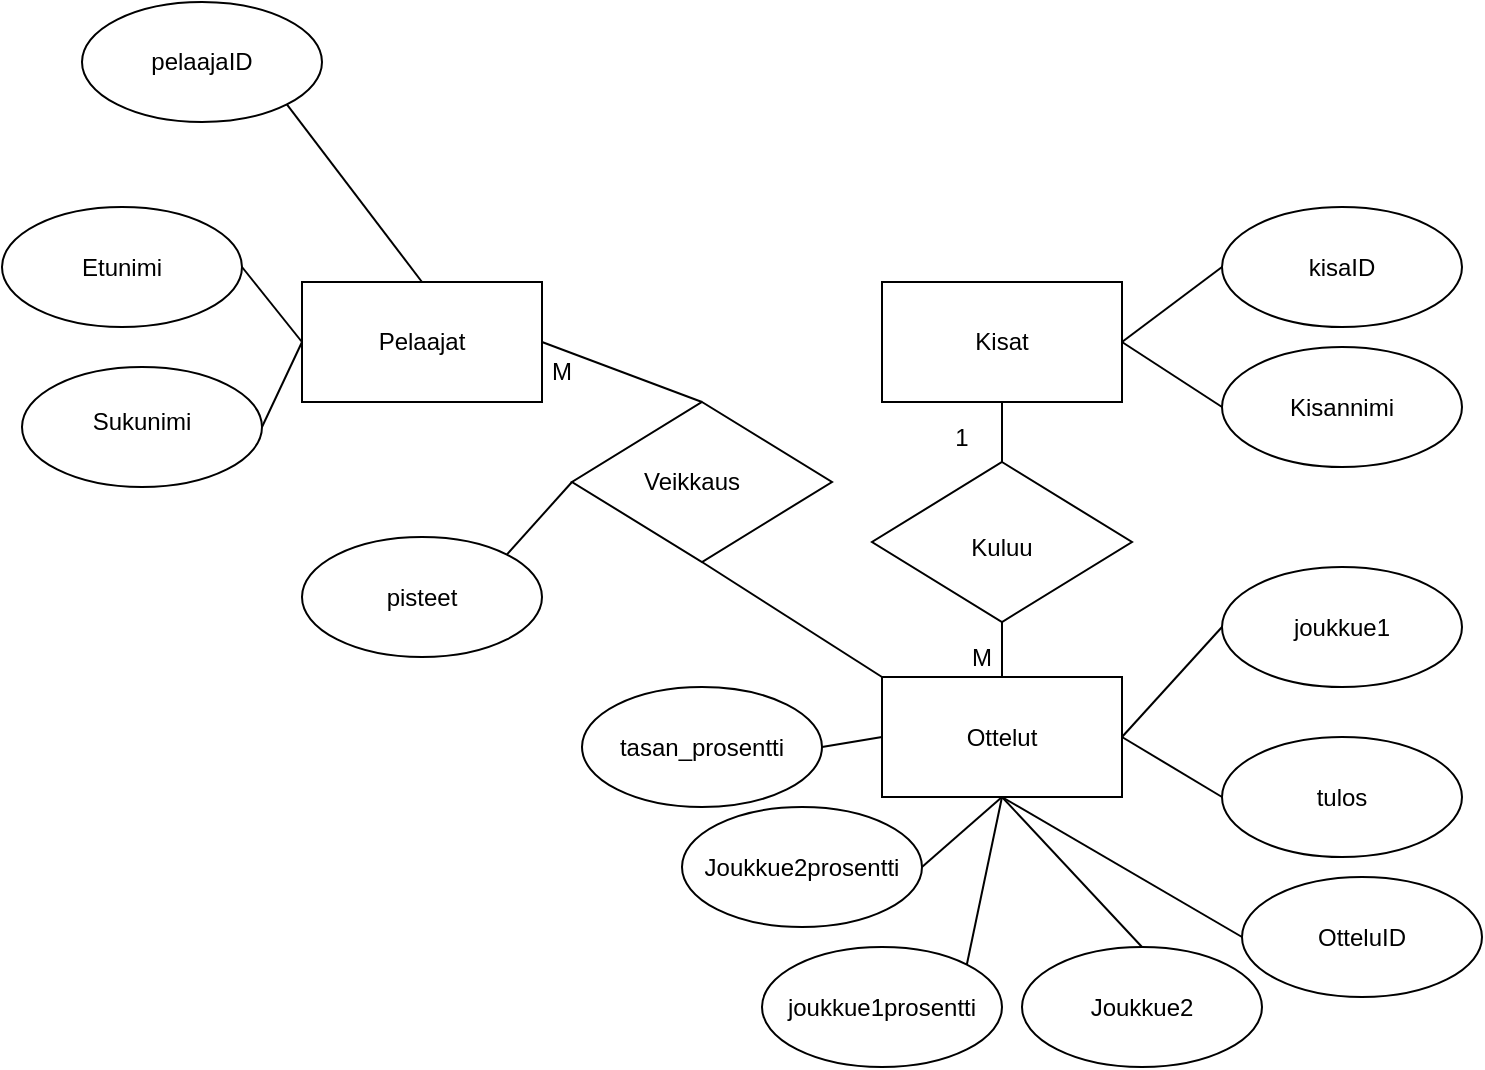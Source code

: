 <mxfile>
    <diagram id="_RTGqNRerQuPFqIfmM1y" name="Page-1">
        <mxGraphModel dx="883" dy="617" grid="1" gridSize="10" guides="1" tooltips="1" connect="1" arrows="1" fold="1" page="1" pageScale="1" pageWidth="827" pageHeight="1169" math="0" shadow="0">
            <root>
                <mxCell id="0"/>
                <mxCell id="1" parent="0"/>
                <mxCell id="YVTOUBuaeelvvUNHEdQm-3" value="" style="rounded=0;whiteSpace=wrap;html=1;" parent="1" vertex="1">
                    <mxGeometry x="500" y="150" width="120" height="60" as="geometry"/>
                </mxCell>
                <mxCell id="YVTOUBuaeelvvUNHEdQm-4" value="Kisat" style="text;html=1;strokeColor=none;fillColor=none;align=center;verticalAlign=middle;whiteSpace=wrap;rounded=0;" parent="1" vertex="1">
                    <mxGeometry x="530" y="165" width="60" height="30" as="geometry"/>
                </mxCell>
                <mxCell id="YVTOUBuaeelvvUNHEdQm-5" value="" style="rounded=0;whiteSpace=wrap;html=1;" parent="1" vertex="1">
                    <mxGeometry x="210" y="150" width="120" height="60" as="geometry"/>
                </mxCell>
                <mxCell id="YVTOUBuaeelvvUNHEdQm-6" value="Pelaajat" style="text;html=1;strokeColor=none;fillColor=none;align=center;verticalAlign=middle;whiteSpace=wrap;rounded=0;" parent="1" vertex="1">
                    <mxGeometry x="240" y="162.5" width="60" height="35" as="geometry"/>
                </mxCell>
                <mxCell id="YVTOUBuaeelvvUNHEdQm-7" value="" style="ellipse;whiteSpace=wrap;html=1;" parent="1" vertex="1">
                    <mxGeometry x="100" y="10" width="120" height="60" as="geometry"/>
                </mxCell>
                <mxCell id="YVTOUBuaeelvvUNHEdQm-8" value="pelaajaID" style="text;html=1;strokeColor=none;fillColor=none;align=center;verticalAlign=middle;whiteSpace=wrap;rounded=0;" parent="1" vertex="1">
                    <mxGeometry x="130" y="25" width="60" height="30" as="geometry"/>
                </mxCell>
                <mxCell id="YVTOUBuaeelvvUNHEdQm-9" value="" style="ellipse;whiteSpace=wrap;html=1;" parent="1" vertex="1">
                    <mxGeometry x="60" y="112.5" width="120" height="60" as="geometry"/>
                </mxCell>
                <mxCell id="YVTOUBuaeelvvUNHEdQm-10" value="Etunimi" style="text;html=1;strokeColor=none;fillColor=none;align=center;verticalAlign=middle;whiteSpace=wrap;rounded=0;" parent="1" vertex="1">
                    <mxGeometry x="90" y="127.5" width="60" height="30" as="geometry"/>
                </mxCell>
                <mxCell id="YVTOUBuaeelvvUNHEdQm-11" value="" style="ellipse;whiteSpace=wrap;html=1;" parent="1" vertex="1">
                    <mxGeometry x="70" y="192.5" width="120" height="60" as="geometry"/>
                </mxCell>
                <mxCell id="YVTOUBuaeelvvUNHEdQm-12" value="Sukunimi" style="text;html=1;strokeColor=none;fillColor=none;align=center;verticalAlign=middle;whiteSpace=wrap;rounded=0;" parent="1" vertex="1">
                    <mxGeometry x="100" y="207.5" width="60" height="25" as="geometry"/>
                </mxCell>
                <mxCell id="YVTOUBuaeelvvUNHEdQm-13" value="" style="ellipse;whiteSpace=wrap;html=1;" parent="1" vertex="1">
                    <mxGeometry x="670" y="112.5" width="120" height="60" as="geometry"/>
                </mxCell>
                <mxCell id="YVTOUBuaeelvvUNHEdQm-14" value="kisaID" style="text;html=1;strokeColor=none;fillColor=none;align=center;verticalAlign=middle;whiteSpace=wrap;rounded=0;" parent="1" vertex="1">
                    <mxGeometry x="700" y="127.5" width="60" height="30" as="geometry"/>
                </mxCell>
                <mxCell id="YVTOUBuaeelvvUNHEdQm-15" value="" style="rounded=0;whiteSpace=wrap;html=1;" parent="1" vertex="1">
                    <mxGeometry x="500" y="347.5" width="120" height="60" as="geometry"/>
                </mxCell>
                <mxCell id="YVTOUBuaeelvvUNHEdQm-16" value="Ottelut" style="text;html=1;strokeColor=none;fillColor=none;align=center;verticalAlign=middle;whiteSpace=wrap;rounded=0;" parent="1" vertex="1">
                    <mxGeometry x="530" y="362.5" width="60" height="30" as="geometry"/>
                </mxCell>
                <mxCell id="YVTOUBuaeelvvUNHEdQm-17" value="" style="ellipse;whiteSpace=wrap;html=1;" parent="1" vertex="1">
                    <mxGeometry x="670" y="292.5" width="120" height="60" as="geometry"/>
                </mxCell>
                <mxCell id="YVTOUBuaeelvvUNHEdQm-18" value="joukkue1" style="text;html=1;strokeColor=none;fillColor=none;align=center;verticalAlign=middle;whiteSpace=wrap;rounded=0;" parent="1" vertex="1">
                    <mxGeometry x="700" y="307.5" width="60" height="30" as="geometry"/>
                </mxCell>
                <mxCell id="YVTOUBuaeelvvUNHEdQm-19" value="" style="ellipse;whiteSpace=wrap;html=1;" parent="1" vertex="1">
                    <mxGeometry x="210" y="277.5" width="120" height="60" as="geometry"/>
                </mxCell>
                <mxCell id="YVTOUBuaeelvvUNHEdQm-21" value="" style="ellipse;whiteSpace=wrap;html=1;" parent="1" vertex="1">
                    <mxGeometry x="670" y="377.5" width="120" height="60" as="geometry"/>
                </mxCell>
                <mxCell id="YVTOUBuaeelvvUNHEdQm-22" value="tulos" style="text;html=1;strokeColor=none;fillColor=none;align=center;verticalAlign=middle;whiteSpace=wrap;rounded=0;" parent="1" vertex="1">
                    <mxGeometry x="700" y="392.5" width="60" height="30" as="geometry"/>
                </mxCell>
                <mxCell id="YVTOUBuaeelvvUNHEdQm-25" value="" style="ellipse;whiteSpace=wrap;html=1;" parent="1" vertex="1">
                    <mxGeometry x="670" y="182.5" width="120" height="60" as="geometry"/>
                </mxCell>
                <mxCell id="YVTOUBuaeelvvUNHEdQm-26" value="Kisannimi" style="text;html=1;strokeColor=none;fillColor=none;align=center;verticalAlign=middle;whiteSpace=wrap;rounded=0;" parent="1" vertex="1">
                    <mxGeometry x="700" y="197.5" width="60" height="30" as="geometry"/>
                </mxCell>
                <mxCell id="YVTOUBuaeelvvUNHEdQm-27" value="" style="ellipse;whiteSpace=wrap;html=1;" parent="1" vertex="1">
                    <mxGeometry x="680" y="447.5" width="120" height="60" as="geometry"/>
                </mxCell>
                <mxCell id="YVTOUBuaeelvvUNHEdQm-28" value="OtteluID" style="text;html=1;strokeColor=none;fillColor=none;align=center;verticalAlign=middle;whiteSpace=wrap;rounded=0;" parent="1" vertex="1">
                    <mxGeometry x="710" y="462.5" width="60" height="30" as="geometry"/>
                </mxCell>
                <mxCell id="YVTOUBuaeelvvUNHEdQm-29" value="" style="ellipse;whiteSpace=wrap;html=1;" parent="1" vertex="1">
                    <mxGeometry x="570" y="482.5" width="120" height="60" as="geometry"/>
                </mxCell>
                <mxCell id="YVTOUBuaeelvvUNHEdQm-30" value="Joukkue2" style="text;html=1;strokeColor=none;fillColor=none;align=center;verticalAlign=middle;whiteSpace=wrap;rounded=0;" parent="1" vertex="1">
                    <mxGeometry x="600" y="497.5" width="60" height="30" as="geometry"/>
                </mxCell>
                <mxCell id="YVTOUBuaeelvvUNHEdQm-32" value="" style="endArrow=none;html=1;rounded=0;exitX=0.5;exitY=0;exitDx=0;exitDy=0;entryX=1;entryY=1;entryDx=0;entryDy=0;" parent="1" source="YVTOUBuaeelvvUNHEdQm-5" target="YVTOUBuaeelvvUNHEdQm-7" edge="1">
                    <mxGeometry width="50" height="50" relative="1" as="geometry">
                        <mxPoint x="390" y="230" as="sourcePoint"/>
                        <mxPoint x="440" y="180" as="targetPoint"/>
                    </mxGeometry>
                </mxCell>
                <mxCell id="YVTOUBuaeelvvUNHEdQm-33" value="" style="endArrow=none;html=1;rounded=0;entryX=1;entryY=0.5;entryDx=0;entryDy=0;exitX=0;exitY=0.5;exitDx=0;exitDy=0;" parent="1" source="YVTOUBuaeelvvUNHEdQm-5" target="YVTOUBuaeelvvUNHEdQm-9" edge="1">
                    <mxGeometry width="50" height="50" relative="1" as="geometry">
                        <mxPoint x="390" y="230" as="sourcePoint"/>
                        <mxPoint x="440" y="180" as="targetPoint"/>
                    </mxGeometry>
                </mxCell>
                <mxCell id="YVTOUBuaeelvvUNHEdQm-34" value="" style="endArrow=none;html=1;rounded=0;exitX=1;exitY=0.5;exitDx=0;exitDy=0;entryX=0;entryY=0.5;entryDx=0;entryDy=0;" parent="1" source="YVTOUBuaeelvvUNHEdQm-11" target="YVTOUBuaeelvvUNHEdQm-5" edge="1">
                    <mxGeometry width="50" height="50" relative="1" as="geometry">
                        <mxPoint x="390" y="202.5" as="sourcePoint"/>
                        <mxPoint x="190" y="180" as="targetPoint"/>
                    </mxGeometry>
                </mxCell>
                <mxCell id="YVTOUBuaeelvvUNHEdQm-36" value="" style="endArrow=none;html=1;rounded=0;entryX=0;entryY=0.5;entryDx=0;entryDy=0;exitX=1;exitY=0.5;exitDx=0;exitDy=0;" parent="1" source="YVTOUBuaeelvvUNHEdQm-3" target="YVTOUBuaeelvvUNHEdQm-13" edge="1">
                    <mxGeometry width="50" height="50" relative="1" as="geometry">
                        <mxPoint x="390" y="290" as="sourcePoint"/>
                        <mxPoint x="440" y="240" as="targetPoint"/>
                    </mxGeometry>
                </mxCell>
                <mxCell id="YVTOUBuaeelvvUNHEdQm-37" value="" style="endArrow=none;html=1;rounded=0;entryX=0;entryY=0.5;entryDx=0;entryDy=0;exitX=1;exitY=0.5;exitDx=0;exitDy=0;" parent="1" source="YVTOUBuaeelvvUNHEdQm-3" target="YVTOUBuaeelvvUNHEdQm-25" edge="1">
                    <mxGeometry width="50" height="50" relative="1" as="geometry">
                        <mxPoint x="390" y="290" as="sourcePoint"/>
                        <mxPoint x="440" y="240" as="targetPoint"/>
                    </mxGeometry>
                </mxCell>
                <mxCell id="YVTOUBuaeelvvUNHEdQm-38" value="" style="endArrow=none;html=1;rounded=0;entryX=0;entryY=0.5;entryDx=0;entryDy=0;exitX=1;exitY=0.5;exitDx=0;exitDy=0;" parent="1" source="YVTOUBuaeelvvUNHEdQm-15" target="YVTOUBuaeelvvUNHEdQm-17" edge="1">
                    <mxGeometry width="50" height="50" relative="1" as="geometry">
                        <mxPoint x="390" y="317.5" as="sourcePoint"/>
                        <mxPoint x="673.96" y="345.48" as="targetPoint"/>
                    </mxGeometry>
                </mxCell>
                <mxCell id="YVTOUBuaeelvvUNHEdQm-39" value="" style="endArrow=none;html=1;rounded=0;entryX=0;entryY=0.5;entryDx=0;entryDy=0;" parent="1" target="YVTOUBuaeelvvUNHEdQm-21" edge="1">
                    <mxGeometry width="50" height="50" relative="1" as="geometry">
                        <mxPoint x="620" y="377.5" as="sourcePoint"/>
                        <mxPoint x="440" y="267.5" as="targetPoint"/>
                    </mxGeometry>
                </mxCell>
                <mxCell id="YVTOUBuaeelvvUNHEdQm-40" value="" style="endArrow=none;html=1;rounded=0;entryX=0;entryY=0.5;entryDx=0;entryDy=0;exitX=0.5;exitY=1;exitDx=0;exitDy=0;" parent="1" source="YVTOUBuaeelvvUNHEdQm-15" target="YVTOUBuaeelvvUNHEdQm-27" edge="1">
                    <mxGeometry width="50" height="50" relative="1" as="geometry">
                        <mxPoint x="390" y="317.5" as="sourcePoint"/>
                        <mxPoint x="440" y="267.5" as="targetPoint"/>
                    </mxGeometry>
                </mxCell>
                <mxCell id="YVTOUBuaeelvvUNHEdQm-41" value="" style="endArrow=none;html=1;rounded=0;exitX=0.5;exitY=0;exitDx=0;exitDy=0;" parent="1" source="YVTOUBuaeelvvUNHEdQm-29" edge="1">
                    <mxGeometry width="50" height="50" relative="1" as="geometry">
                        <mxPoint x="530" y="457.5" as="sourcePoint"/>
                        <mxPoint x="560" y="407.5" as="targetPoint"/>
                    </mxGeometry>
                </mxCell>
                <mxCell id="YVTOUBuaeelvvUNHEdQm-43" value="" style="ellipse;whiteSpace=wrap;html=1;" parent="1" vertex="1">
                    <mxGeometry x="440" y="482.5" width="120" height="60" as="geometry"/>
                </mxCell>
                <mxCell id="YVTOUBuaeelvvUNHEdQm-44" value="joukkue1prosentti" style="text;html=1;strokeColor=none;fillColor=none;align=center;verticalAlign=middle;whiteSpace=wrap;rounded=0;" parent="1" vertex="1">
                    <mxGeometry x="470" y="497.5" width="60" height="30" as="geometry"/>
                </mxCell>
                <mxCell id="YVTOUBuaeelvvUNHEdQm-45" value="" style="ellipse;whiteSpace=wrap;html=1;" parent="1" vertex="1">
                    <mxGeometry x="400" y="412.5" width="120" height="60" as="geometry"/>
                </mxCell>
                <mxCell id="YVTOUBuaeelvvUNHEdQm-46" value="Joukkue2prosentti" style="text;html=1;strokeColor=none;fillColor=none;align=center;verticalAlign=middle;whiteSpace=wrap;rounded=0;" parent="1" vertex="1">
                    <mxGeometry x="430" y="427.5" width="60" height="30" as="geometry"/>
                </mxCell>
                <mxCell id="YVTOUBuaeelvvUNHEdQm-47" value="" style="endArrow=none;html=1;rounded=0;exitX=1;exitY=0;exitDx=0;exitDy=0;" parent="1" source="YVTOUBuaeelvvUNHEdQm-43" edge="1">
                    <mxGeometry width="50" height="50" relative="1" as="geometry">
                        <mxPoint x="390" y="317.5" as="sourcePoint"/>
                        <mxPoint x="560" y="407.5" as="targetPoint"/>
                    </mxGeometry>
                </mxCell>
                <mxCell id="YVTOUBuaeelvvUNHEdQm-48" value="" style="endArrow=none;html=1;rounded=0;entryX=0.5;entryY=1;entryDx=0;entryDy=0;exitX=1;exitY=0.5;exitDx=0;exitDy=0;" parent="1" source="YVTOUBuaeelvvUNHEdQm-45" target="YVTOUBuaeelvvUNHEdQm-15" edge="1">
                    <mxGeometry width="50" height="50" relative="1" as="geometry">
                        <mxPoint x="390" y="317.5" as="sourcePoint"/>
                        <mxPoint x="440" y="267.5" as="targetPoint"/>
                    </mxGeometry>
                </mxCell>
                <mxCell id="YVTOUBuaeelvvUNHEdQm-49" value="" style="ellipse;whiteSpace=wrap;html=1;" parent="1" vertex="1">
                    <mxGeometry x="350" y="352.5" width="120" height="60" as="geometry"/>
                </mxCell>
                <mxCell id="YVTOUBuaeelvvUNHEdQm-50" value="tasan_prosentti" style="text;html=1;strokeColor=none;fillColor=none;align=center;verticalAlign=middle;whiteSpace=wrap;rounded=0;" parent="1" vertex="1">
                    <mxGeometry x="380" y="367.5" width="60" height="30" as="geometry"/>
                </mxCell>
                <mxCell id="YVTOUBuaeelvvUNHEdQm-51" value="" style="endArrow=none;html=1;rounded=0;entryX=0;entryY=0.5;entryDx=0;entryDy=0;exitX=1;exitY=0.5;exitDx=0;exitDy=0;" parent="1" source="YVTOUBuaeelvvUNHEdQm-49" target="YVTOUBuaeelvvUNHEdQm-15" edge="1">
                    <mxGeometry width="50" height="50" relative="1" as="geometry">
                        <mxPoint x="390" y="317.5" as="sourcePoint"/>
                        <mxPoint x="440" y="267.5" as="targetPoint"/>
                    </mxGeometry>
                </mxCell>
                <mxCell id="YVTOUBuaeelvvUNHEdQm-52" value="" style="rhombus;whiteSpace=wrap;html=1;" parent="1" vertex="1">
                    <mxGeometry x="345" y="210" width="130" height="80" as="geometry"/>
                </mxCell>
                <mxCell id="YVTOUBuaeelvvUNHEdQm-53" value="Veikkaus" style="text;html=1;strokeColor=none;fillColor=none;align=center;verticalAlign=middle;whiteSpace=wrap;rounded=0;" parent="1" vertex="1">
                    <mxGeometry x="375" y="235" width="60" height="30" as="geometry"/>
                </mxCell>
                <mxCell id="YVTOUBuaeelvvUNHEdQm-54" value="" style="rhombus;whiteSpace=wrap;html=1;" parent="1" vertex="1">
                    <mxGeometry x="495" y="240" width="130" height="80" as="geometry"/>
                </mxCell>
                <mxCell id="YVTOUBuaeelvvUNHEdQm-55" value="Kuluu" style="text;html=1;strokeColor=none;fillColor=none;align=center;verticalAlign=middle;whiteSpace=wrap;rounded=0;" parent="1" vertex="1">
                    <mxGeometry x="530" y="267.5" width="60" height="30" as="geometry"/>
                </mxCell>
                <mxCell id="YVTOUBuaeelvvUNHEdQm-56" value="" style="endArrow=none;html=1;rounded=0;entryX=0.5;entryY=0;entryDx=0;entryDy=0;exitX=1;exitY=0.5;exitDx=0;exitDy=0;" parent="1" source="YVTOUBuaeelvvUNHEdQm-5" target="YVTOUBuaeelvvUNHEdQm-52" edge="1">
                    <mxGeometry width="50" height="50" relative="1" as="geometry">
                        <mxPoint x="390" y="230" as="sourcePoint"/>
                        <mxPoint x="440" y="180" as="targetPoint"/>
                    </mxGeometry>
                </mxCell>
                <mxCell id="YVTOUBuaeelvvUNHEdQm-57" value="" style="endArrow=none;html=1;rounded=0;entryX=0;entryY=0;entryDx=0;entryDy=0;exitX=0.5;exitY=1;exitDx=0;exitDy=0;" parent="1" source="YVTOUBuaeelvvUNHEdQm-52" target="YVTOUBuaeelvvUNHEdQm-15" edge="1">
                    <mxGeometry width="50" height="50" relative="1" as="geometry">
                        <mxPoint x="480" y="198" as="sourcePoint"/>
                        <mxPoint x="440" y="240" as="targetPoint"/>
                    </mxGeometry>
                </mxCell>
                <mxCell id="YVTOUBuaeelvvUNHEdQm-58" value="" style="endArrow=none;html=1;rounded=0;entryX=0.5;entryY=1;entryDx=0;entryDy=0;exitX=0.5;exitY=0;exitDx=0;exitDy=0;" parent="1" source="YVTOUBuaeelvvUNHEdQm-54" target="YVTOUBuaeelvvUNHEdQm-3" edge="1">
                    <mxGeometry width="50" height="50" relative="1" as="geometry">
                        <mxPoint x="400" y="250" as="sourcePoint"/>
                        <mxPoint x="450" y="200" as="targetPoint"/>
                    </mxGeometry>
                </mxCell>
                <mxCell id="YVTOUBuaeelvvUNHEdQm-59" value="" style="endArrow=none;html=1;rounded=0;entryX=0.5;entryY=1;entryDx=0;entryDy=0;exitX=0.5;exitY=0;exitDx=0;exitDy=0;" parent="1" source="YVTOUBuaeelvvUNHEdQm-15" target="YVTOUBuaeelvvUNHEdQm-54" edge="1">
                    <mxGeometry width="50" height="50" relative="1" as="geometry">
                        <mxPoint x="430" y="337.5" as="sourcePoint"/>
                        <mxPoint x="555" y="340" as="targetPoint"/>
                    </mxGeometry>
                </mxCell>
                <mxCell id="YVTOUBuaeelvvUNHEdQm-62" value="M" style="text;html=1;strokeColor=none;fillColor=none;align=center;verticalAlign=middle;whiteSpace=wrap;rounded=0;" parent="1" vertex="1">
                    <mxGeometry x="310" y="180" width="60" height="30" as="geometry"/>
                </mxCell>
                <mxCell id="YVTOUBuaeelvvUNHEdQm-65" value="M" style="text;html=1;strokeColor=none;fillColor=none;align=center;verticalAlign=middle;whiteSpace=wrap;rounded=0;" parent="1" vertex="1">
                    <mxGeometry x="520" y="322.5" width="60" height="30" as="geometry"/>
                </mxCell>
                <mxCell id="2" value="1" style="text;html=1;strokeColor=none;fillColor=none;align=center;verticalAlign=middle;whiteSpace=wrap;rounded=0;" vertex="1" parent="1">
                    <mxGeometry x="510" y="212.5" width="60" height="30" as="geometry"/>
                </mxCell>
                <mxCell id="YVTOUBuaeelvvUNHEdQm-20" value="pisteet" style="text;html=1;strokeColor=none;fillColor=none;align=center;verticalAlign=middle;whiteSpace=wrap;rounded=0;" parent="1" vertex="1">
                    <mxGeometry x="240" y="292.5" width="60" height="30" as="geometry"/>
                </mxCell>
                <mxCell id="6" value="" style="endArrow=none;html=1;rounded=0;exitX=0;exitY=0.5;exitDx=0;exitDy=0;entryX=1;entryY=0;entryDx=0;entryDy=0;" edge="1" parent="1" source="YVTOUBuaeelvvUNHEdQm-52" target="YVTOUBuaeelvvUNHEdQm-19">
                    <mxGeometry width="50" height="50" relative="1" as="geometry">
                        <mxPoint x="270" y="150" as="sourcePoint"/>
                        <mxPoint x="220" y="350" as="targetPoint"/>
                    </mxGeometry>
                </mxCell>
            </root>
        </mxGraphModel>
    </diagram>
</mxfile>